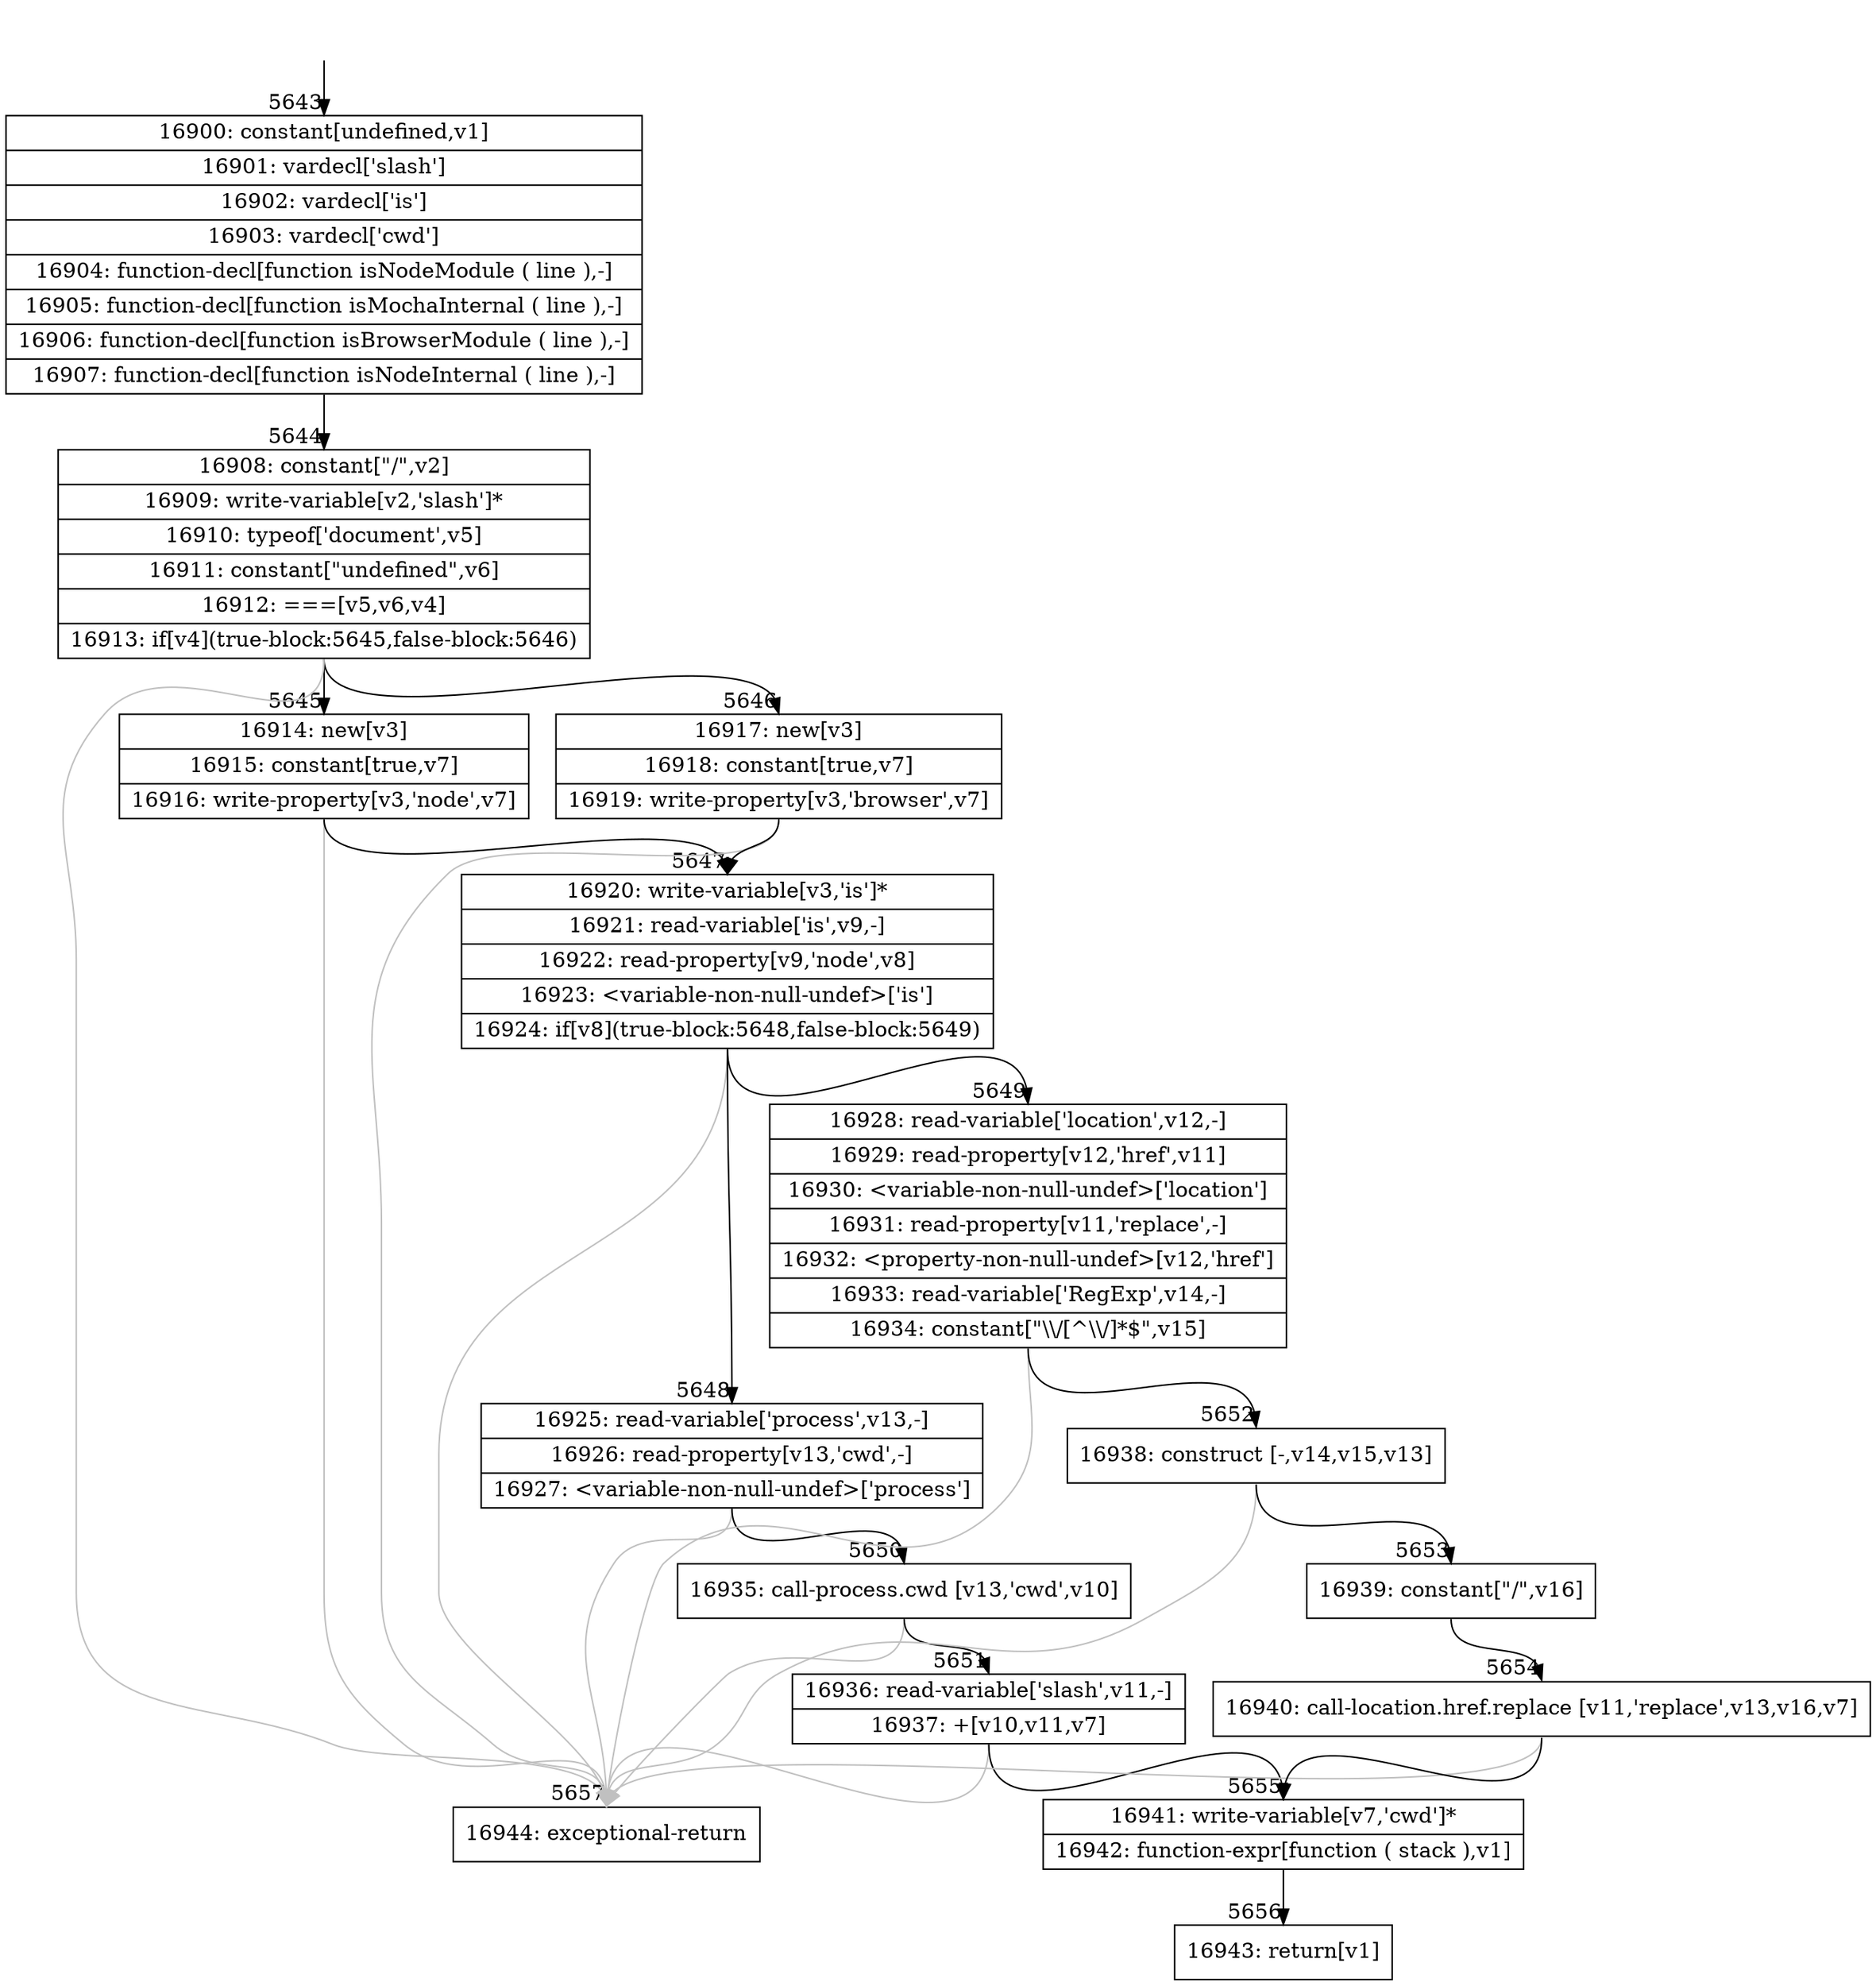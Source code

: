 digraph {
rankdir="TD"
BB_entry476[shape=none,label=""];
BB_entry476 -> BB5643 [tailport=s, headport=n, headlabel="    5643"]
BB5643 [shape=record label="{16900: constant[undefined,v1]|16901: vardecl['slash']|16902: vardecl['is']|16903: vardecl['cwd']|16904: function-decl[function isNodeModule ( line ),-]|16905: function-decl[function isMochaInternal ( line ),-]|16906: function-decl[function isBrowserModule ( line ),-]|16907: function-decl[function isNodeInternal ( line ),-]}" ] 
BB5643 -> BB5644 [tailport=s, headport=n, headlabel="      5644"]
BB5644 [shape=record label="{16908: constant[\"/\",v2]|16909: write-variable[v2,'slash']*|16910: typeof['document',v5]|16911: constant[\"undefined\",v6]|16912: ===[v5,v6,v4]|16913: if[v4](true-block:5645,false-block:5646)}" ] 
BB5644 -> BB5645 [tailport=s, headport=n, headlabel="      5645"]
BB5644 -> BB5646 [tailport=s, headport=n, headlabel="      5646"]
BB5644 -> BB5657 [tailport=s, headport=n, color=gray, headlabel="      5657"]
BB5645 [shape=record label="{16914: new[v3]|16915: constant[true,v7]|16916: write-property[v3,'node',v7]}" ] 
BB5645 -> BB5647 [tailport=s, headport=n, headlabel="      5647"]
BB5645 -> BB5657 [tailport=s, headport=n, color=gray]
BB5646 [shape=record label="{16917: new[v3]|16918: constant[true,v7]|16919: write-property[v3,'browser',v7]}" ] 
BB5646 -> BB5647 [tailport=s, headport=n]
BB5646 -> BB5657 [tailport=s, headport=n, color=gray]
BB5647 [shape=record label="{16920: write-variable[v3,'is']*|16921: read-variable['is',v9,-]|16922: read-property[v9,'node',v8]|16923: \<variable-non-null-undef\>['is']|16924: if[v8](true-block:5648,false-block:5649)}" ] 
BB5647 -> BB5648 [tailport=s, headport=n, headlabel="      5648"]
BB5647 -> BB5649 [tailport=s, headport=n, headlabel="      5649"]
BB5647 -> BB5657 [tailport=s, headport=n, color=gray]
BB5648 [shape=record label="{16925: read-variable['process',v13,-]|16926: read-property[v13,'cwd',-]|16927: \<variable-non-null-undef\>['process']}" ] 
BB5648 -> BB5650 [tailport=s, headport=n, headlabel="      5650"]
BB5648 -> BB5657 [tailport=s, headport=n, color=gray]
BB5649 [shape=record label="{16928: read-variable['location',v12,-]|16929: read-property[v12,'href',v11]|16930: \<variable-non-null-undef\>['location']|16931: read-property[v11,'replace',-]|16932: \<property-non-null-undef\>[v12,'href']|16933: read-variable['RegExp',v14,-]|16934: constant[\"\\\\/[^\\\\/]*$\",v15]}" ] 
BB5649 -> BB5652 [tailport=s, headport=n, headlabel="      5652"]
BB5649 -> BB5657 [tailport=s, headport=n, color=gray]
BB5650 [shape=record label="{16935: call-process.cwd [v13,'cwd',v10]}" ] 
BB5650 -> BB5651 [tailport=s, headport=n, headlabel="      5651"]
BB5650 -> BB5657 [tailport=s, headport=n, color=gray]
BB5651 [shape=record label="{16936: read-variable['slash',v11,-]|16937: +[v10,v11,v7]}" ] 
BB5651 -> BB5655 [tailport=s, headport=n, headlabel="      5655"]
BB5651 -> BB5657 [tailport=s, headport=n, color=gray]
BB5652 [shape=record label="{16938: construct [-,v14,v15,v13]}" ] 
BB5652 -> BB5653 [tailport=s, headport=n, headlabel="      5653"]
BB5652 -> BB5657 [tailport=s, headport=n, color=gray]
BB5653 [shape=record label="{16939: constant[\"/\",v16]}" ] 
BB5653 -> BB5654 [tailport=s, headport=n, headlabel="      5654"]
BB5654 [shape=record label="{16940: call-location.href.replace [v11,'replace',v13,v16,v7]}" ] 
BB5654 -> BB5655 [tailport=s, headport=n]
BB5654 -> BB5657 [tailport=s, headport=n, color=gray]
BB5655 [shape=record label="{16941: write-variable[v7,'cwd']*|16942: function-expr[function ( stack ),v1]}" ] 
BB5655 -> BB5656 [tailport=s, headport=n, headlabel="      5656"]
BB5656 [shape=record label="{16943: return[v1]}" ] 
BB5657 [shape=record label="{16944: exceptional-return}" ] 
//#$~ 6400
}
